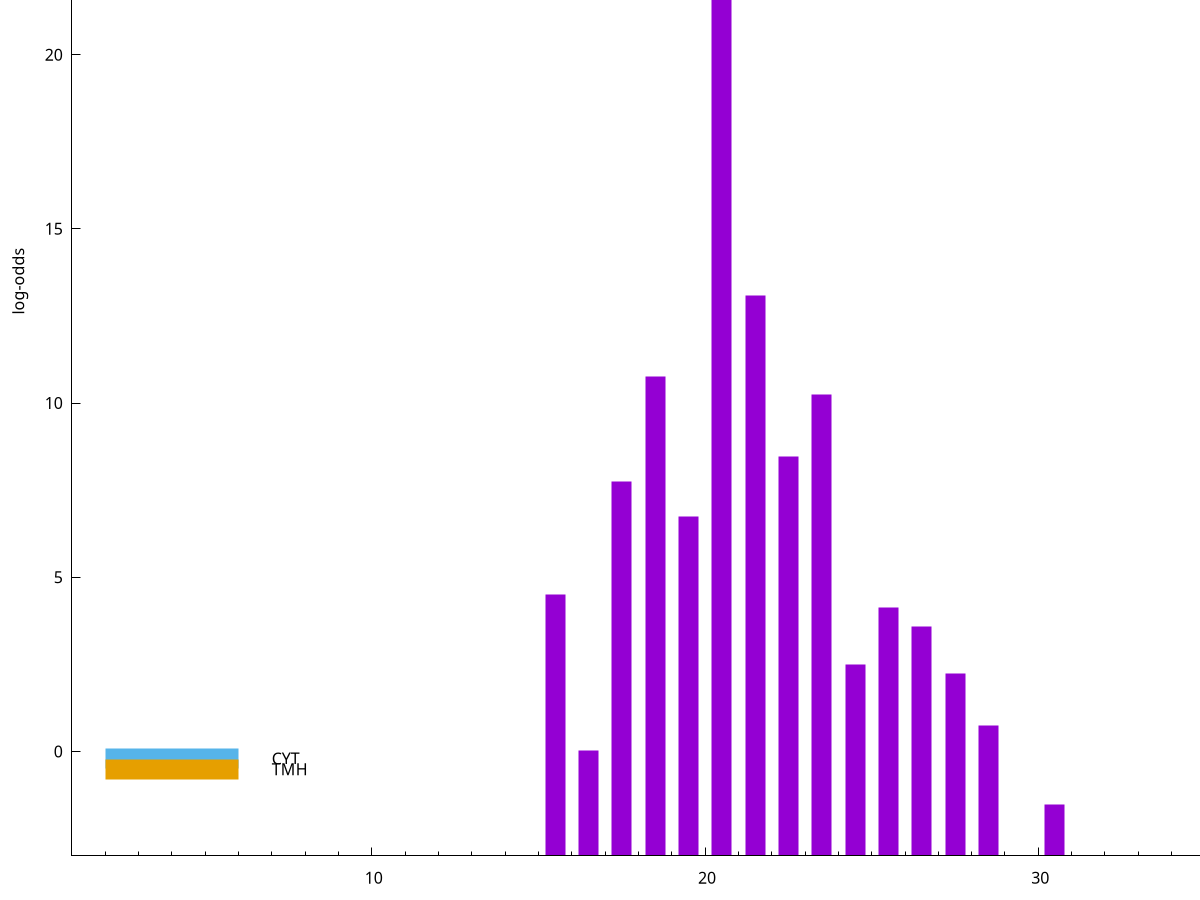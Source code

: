 set title "LipoP predictions for SRR4065679.gff"
set size 2., 1.4
set xrange [1:70] 
set mxtics 10
set yrange [-3:30]
set y2range [0:33]
set ylabel "log-odds"
set term postscript eps color solid "Helvetica" 30
set output "SRR4065679.gff26.eps"
set arrow from 2,24.6194 to 6,24.6194 nohead lt 1 lw 20
set label "SpI" at 7,24.6194
set arrow from 2,-0.200913 to 6,-0.200913 nohead lt 3 lw 20
set label "CYT" at 7,-0.200913
set arrow from 2,-0.509952 to 6,-0.509952 nohead lt 4 lw 20
set label "TMH" at 7,-0.509952
set arrow from 2,24.6194 to 6,24.6194 nohead lt 1 lw 20
set label "SpI" at 7,24.6194
# NOTE: The scores below are the log-odds scores with the threshold
# NOTE: subtracted (a hack to make gnuplot make the histogram all
# NOTE: look nice).
plot "-" axes x1y2 title "" with impulses lt 1 lw 20
20.500000 27.618700
21.500000 16.098800
18.500000 13.761100
23.500000 13.245400
22.500000 11.451500
17.500000 10.755400
19.500000 9.732400
15.500000 7.498910
25.500000 7.122680
26.500000 6.574480
24.500000 5.499460
27.500000 5.226450
28.500000 3.737164
16.500000 3.020440
30.500000 1.488880
e
exit
